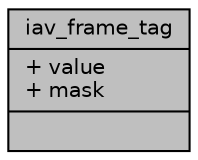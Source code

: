 digraph "iav_frame_tag"
{
 // INTERACTIVE_SVG=YES
 // LATEX_PDF_SIZE
  bgcolor="transparent";
  edge [fontname="Helvetica",fontsize="10",labelfontname="Helvetica",labelfontsize="10"];
  node [fontname="Helvetica",fontsize="10",shape=record];
  Node1 [label="{iav_frame_tag\n|+ value\l+ mask\l|}",height=0.2,width=0.4,color="black", fillcolor="grey75", style="filled", fontcolor="black",tooltip=" "];
}
